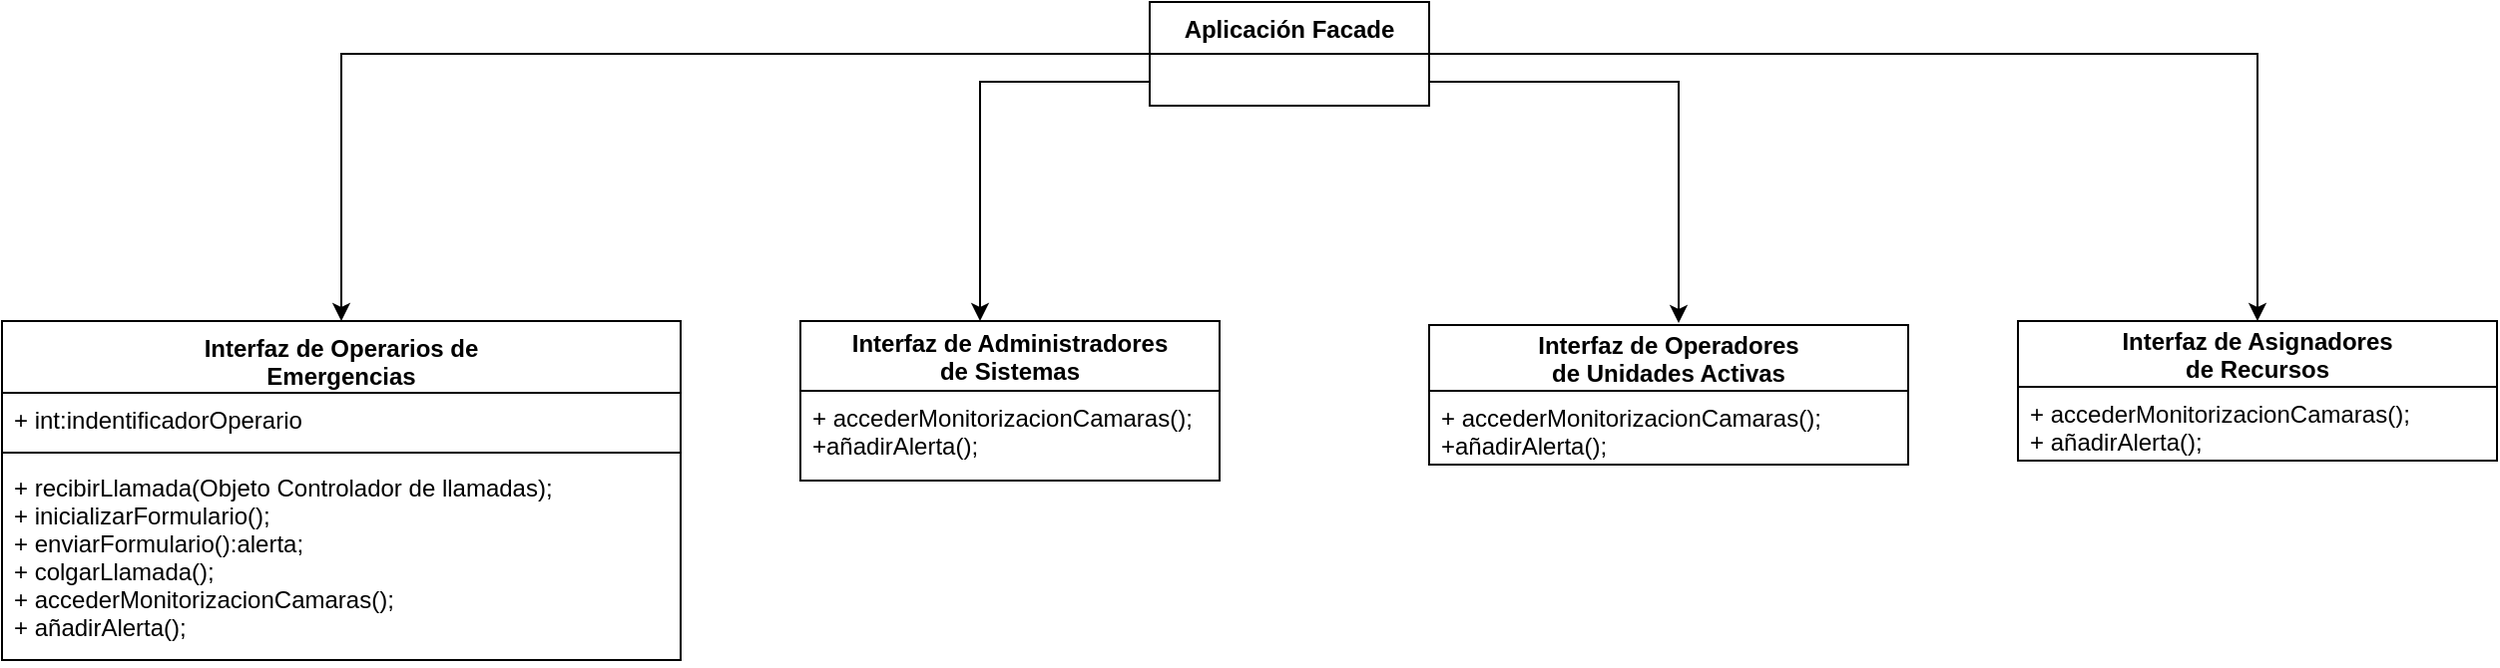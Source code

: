 <mxfile version="12.2.3" type="device" pages="1"><diagram id="YfP-47fn_uaHWJA-869o" name="Page-1"><mxGraphModel dx="1422" dy="791" grid="1" gridSize="10" guides="1" tooltips="1" connect="1" arrows="1" fold="1" page="1" pageScale="1" pageWidth="1169" pageHeight="1654" math="0" shadow="0"><root><mxCell id="0"/><mxCell id="1" parent="0"/><mxCell id="xYlQtGv0gIFEdosYhHc--28" style="edgeStyle=orthogonalEdgeStyle;rounded=0;orthogonalLoop=1;jettySize=auto;html=1;entryX=0.5;entryY=0;entryDx=0;entryDy=0;" parent="1" source="xYlQtGv0gIFEdosYhHc--1" target="xYlQtGv0gIFEdosYhHc--6" edge="1"><mxGeometry relative="1" as="geometry"/></mxCell><mxCell id="xYlQtGv0gIFEdosYhHc--32" style="edgeStyle=orthogonalEdgeStyle;rounded=0;orthogonalLoop=1;jettySize=auto;html=1;" parent="1" source="xYlQtGv0gIFEdosYhHc--1" edge="1"><mxGeometry relative="1" as="geometry"><Array as="points"><mxPoint x="990" y="120"/><mxPoint x="990" y="241"/></Array><mxPoint x="990" y="241" as="targetPoint"/></mxGeometry></mxCell><mxCell id="jGlRs9fjl63yYrorLPGz-17" style="edgeStyle=orthogonalEdgeStyle;rounded=0;orthogonalLoop=1;jettySize=auto;html=1;" parent="1" source="xYlQtGv0gIFEdosYhHc--1" target="jGlRs9fjl63yYrorLPGz-4" edge="1"><mxGeometry relative="1" as="geometry"><Array as="points"><mxPoint x="640" y="120"/></Array></mxGeometry></mxCell><mxCell id="jGlRs9fjl63yYrorLPGz-18" style="edgeStyle=orthogonalEdgeStyle;rounded=0;orthogonalLoop=1;jettySize=auto;html=1;entryX=0.5;entryY=0;entryDx=0;entryDy=0;" parent="1" source="xYlQtGv0gIFEdosYhHc--1" target="jGlRs9fjl63yYrorLPGz-15" edge="1"><mxGeometry relative="1" as="geometry"/></mxCell><mxCell id="xYlQtGv0gIFEdosYhHc--1" value="Aplicación Facade" style="swimlane;fontStyle=1;childLayout=stackLayout;horizontal=1;startSize=26;fillColor=none;horizontalStack=0;resizeParent=1;resizeParentMax=0;resizeLast=0;collapsible=1;marginBottom=0;" parent="1" vertex="1"><mxGeometry x="725" y="80" width="140" height="52" as="geometry"/></mxCell><mxCell id="xYlQtGv0gIFEdosYhHc--6" value="Interfaz de Operarios de&#xA; Emergencias" style="swimlane;fontStyle=1;align=center;verticalAlign=top;childLayout=stackLayout;horizontal=1;startSize=36;horizontalStack=0;resizeParent=1;resizeParentMax=0;resizeLast=0;collapsible=1;marginBottom=0;" parent="1" vertex="1"><mxGeometry x="150" y="240" width="340" height="170" as="geometry"/></mxCell><mxCell id="xYlQtGv0gIFEdosYhHc--7" value="+ int:indentificadorOperario" style="text;strokeColor=none;fillColor=none;align=left;verticalAlign=top;spacingLeft=4;spacingRight=4;overflow=hidden;rotatable=0;points=[[0,0.5],[1,0.5]];portConstraint=eastwest;" parent="xYlQtGv0gIFEdosYhHc--6" vertex="1"><mxGeometry y="36" width="340" height="26" as="geometry"/></mxCell><mxCell id="xYlQtGv0gIFEdosYhHc--8" value="" style="line;strokeWidth=1;fillColor=none;align=left;verticalAlign=middle;spacingTop=-1;spacingLeft=3;spacingRight=3;rotatable=0;labelPosition=right;points=[];portConstraint=eastwest;" parent="xYlQtGv0gIFEdosYhHc--6" vertex="1"><mxGeometry y="62" width="340" height="8" as="geometry"/></mxCell><mxCell id="xYlQtGv0gIFEdosYhHc--9" value="+ recibirLlamada(Objeto Controlador de llamadas);&#xA;+ inicializarFormulario();&#xA;+ enviarFormulario():alerta;&#xA;+ colgarLlamada();&#xA;+ accederMonitorizacionCamaras();&#xA;+ añadirAlerta();&#xA;&#xA;&#xA;" style="text;strokeColor=none;fillColor=none;align=left;verticalAlign=top;spacingLeft=4;spacingRight=4;overflow=hidden;rotatable=0;points=[[0,0.5],[1,0.5]];portConstraint=eastwest;" parent="xYlQtGv0gIFEdosYhHc--6" vertex="1"><mxGeometry y="70" width="340" height="100" as="geometry"/></mxCell><mxCell id="jGlRs9fjl63yYrorLPGz-4" value="Interfaz de Administradores&#xA; de Sistemas" style="swimlane;fontStyle=1;childLayout=stackLayout;horizontal=1;startSize=35;fillColor=none;horizontalStack=0;resizeParent=1;resizeParentMax=0;resizeLast=0;collapsible=1;marginBottom=0;" parent="1" vertex="1"><mxGeometry x="550" y="240" width="210" height="80" as="geometry"/></mxCell><mxCell id="jGlRs9fjl63yYrorLPGz-5" value="+ accederMonitorizacionCamaras();&#xA;+añadirAlerta();&#xA;" style="text;strokeColor=none;fillColor=none;align=left;verticalAlign=top;spacingLeft=4;spacingRight=4;overflow=hidden;rotatable=0;points=[[0,0.5],[1,0.5]];portConstraint=eastwest;" parent="jGlRs9fjl63yYrorLPGz-4" vertex="1"><mxGeometry y="35" width="210" height="45" as="geometry"/></mxCell><mxCell id="jGlRs9fjl63yYrorLPGz-10" value="Interfaz de Operadores&#xA; de Unidades Activas" style="swimlane;fontStyle=1;childLayout=stackLayout;horizontal=1;startSize=33;fillColor=none;horizontalStack=0;resizeParent=1;resizeParentMax=0;resizeLast=0;collapsible=1;marginBottom=0;" parent="1" vertex="1"><mxGeometry x="865" y="242" width="240" height="70" as="geometry"/></mxCell><mxCell id="jGlRs9fjl63yYrorLPGz-13" value="+ accederMonitorizacionCamaras();&#xA;+añadirAlerta();&#xA;" style="text;strokeColor=none;fillColor=none;align=left;verticalAlign=top;spacingLeft=4;spacingRight=4;overflow=hidden;rotatable=0;points=[[0,0.5],[1,0.5]];portConstraint=eastwest;" parent="jGlRs9fjl63yYrorLPGz-10" vertex="1"><mxGeometry y="33" width="240" height="37" as="geometry"/></mxCell><mxCell id="jGlRs9fjl63yYrorLPGz-15" value="Interfaz de Asignadores &#xA;de Recursos" style="swimlane;fontStyle=1;childLayout=stackLayout;horizontal=1;startSize=33;fillColor=none;horizontalStack=0;resizeParent=1;resizeParentMax=0;resizeLast=0;collapsible=1;marginBottom=0;" parent="1" vertex="1"><mxGeometry x="1160" y="240" width="240" height="70" as="geometry"/></mxCell><mxCell id="jGlRs9fjl63yYrorLPGz-16" value="+ accederMonitorizacionCamaras();&#xA;+ añadirAlerta();&#xA;" style="text;strokeColor=none;fillColor=none;align=left;verticalAlign=top;spacingLeft=4;spacingRight=4;overflow=hidden;rotatable=0;points=[[0,0.5],[1,0.5]];portConstraint=eastwest;" parent="jGlRs9fjl63yYrorLPGz-15" vertex="1"><mxGeometry y="33" width="240" height="37" as="geometry"/></mxCell></root></mxGraphModel></diagram></mxfile>